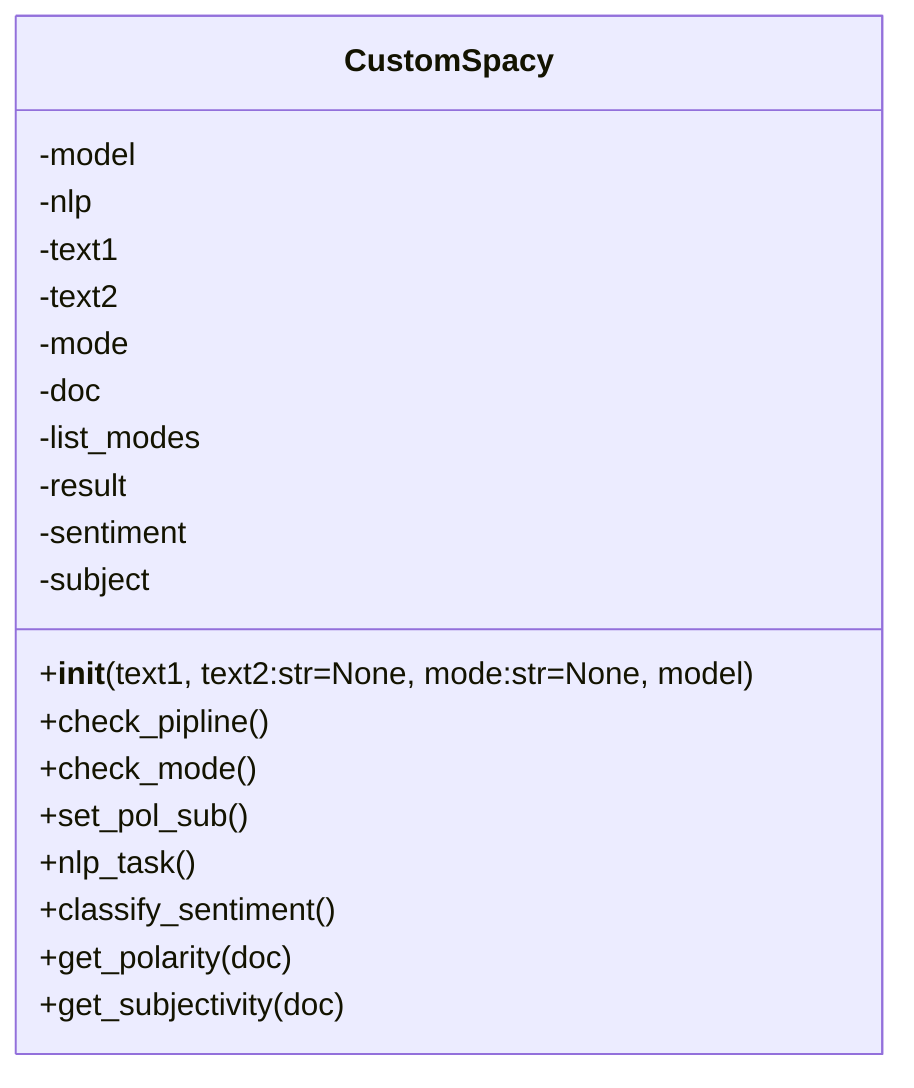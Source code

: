 classDiagram
    class CustomSpacy {
        +__init__(text1, text2:str=None, mode:str=None, model)
        +check_pipline()
        +check_mode()
        +set_pol_sub()
        +nlp_task()
        +classify_sentiment()
    }
    CustomSpacy : -model
    CustomSpacy : -nlp
    CustomSpacy : -text1
    CustomSpacy : -text2
    CustomSpacy : -mode
    CustomSpacy : -doc
    CustomSpacy : -list_modes
    CustomSpacy : -result
    CustomSpacy : -sentiment
    CustomSpacy : -subject
    CustomSpacy : +get_polarity(doc)
    CustomSpacy : +get_subjectivity(doc)